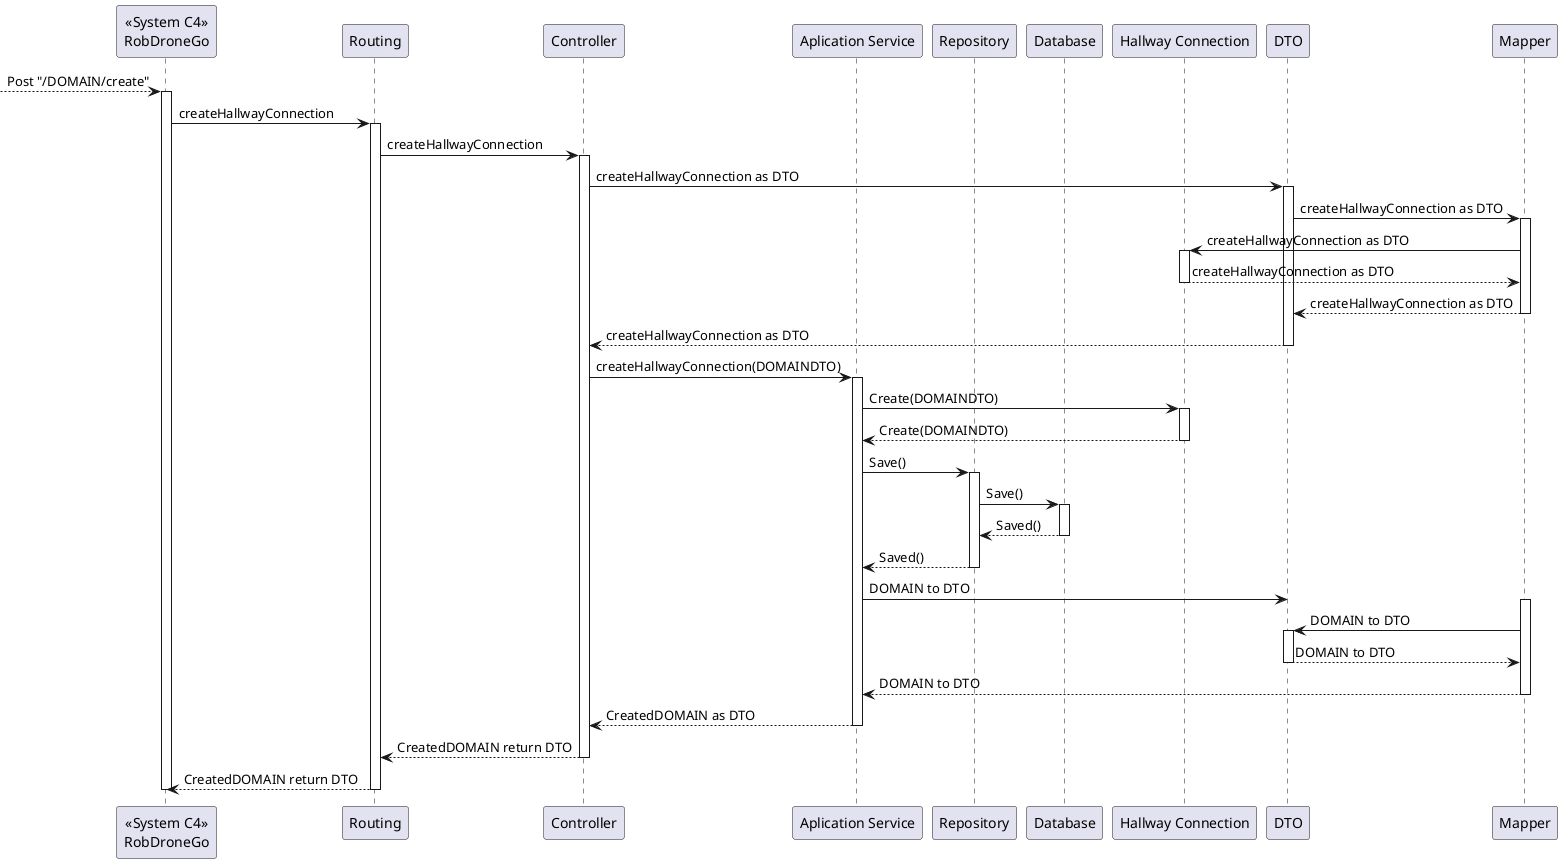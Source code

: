 @startuml


participant "<<System C4>>\nRobDroneGo" as RDG
participant "Routing" as ROUT
participant "Controller" as CTR
participant "Aplication Service" as AppServ
participant "Repository" as REPO 
participant "Database" as DB
participant "Hallway Connection" as DOMAIN
participant "DTO" as DTO
participant "Mapper" as Mapper

--> RDG : Post "/DOMAIN/create"
activate RDG
RDG -> ROUT : createHallwayConnection
activate ROUT
ROUT -> CTR : createHallwayConnection
activate CTR
CTR -> DTO : createHallwayConnection as DTO
activate DTO
DTO -> Mapper : createHallwayConnection as DTO
activate Mapper
Mapper -> DOMAIN : createHallwayConnection as DTO
activate DOMAIN
DOMAIN --> Mapper : createHallwayConnection as DTO
deactivate DOMAIN
Mapper --> DTO : createHallwayConnection as DTO
deactivate Mapper
DTO --> CTR : createHallwayConnection as DTO
deactivate DTO
CTR -> AppServ : createHallwayConnection(DOMAINDTO)
activate AppServ
AppServ -> DOMAIN : Create(DOMAINDTO)
activate DOMAIN
DOMAIN --> AppServ : Create(DOMAINDTO)
deactivate DOMAIN
AppServ -> REPO :Save()
activate REPO
REPO -> DB : Save()
activate DB
DB --> REPO : Saved()
deactivate DB
REPO --> AppServ : Saved()
deactivate REPO
AppServ -> DTO : DOMAIN to DTO
activate Mapper
Mapper -> DTO : DOMAIN to DTO
activate DTO
DTO --> Mapper : DOMAIN to DTO
deactivate DTO
Mapper --> AppServ : DOMAIN to DTO
deactivate Mapper
AppServ --> CTR : CreatedDOMAIN as DTO
deactivate AppServ
CTR --> ROUT : CreatedDOMAIN return DTO
deactivate CTR
ROUT --> RDG : CreatedDOMAIN return DTO
deactivate ROUT
deactivate RDG


@enduml
